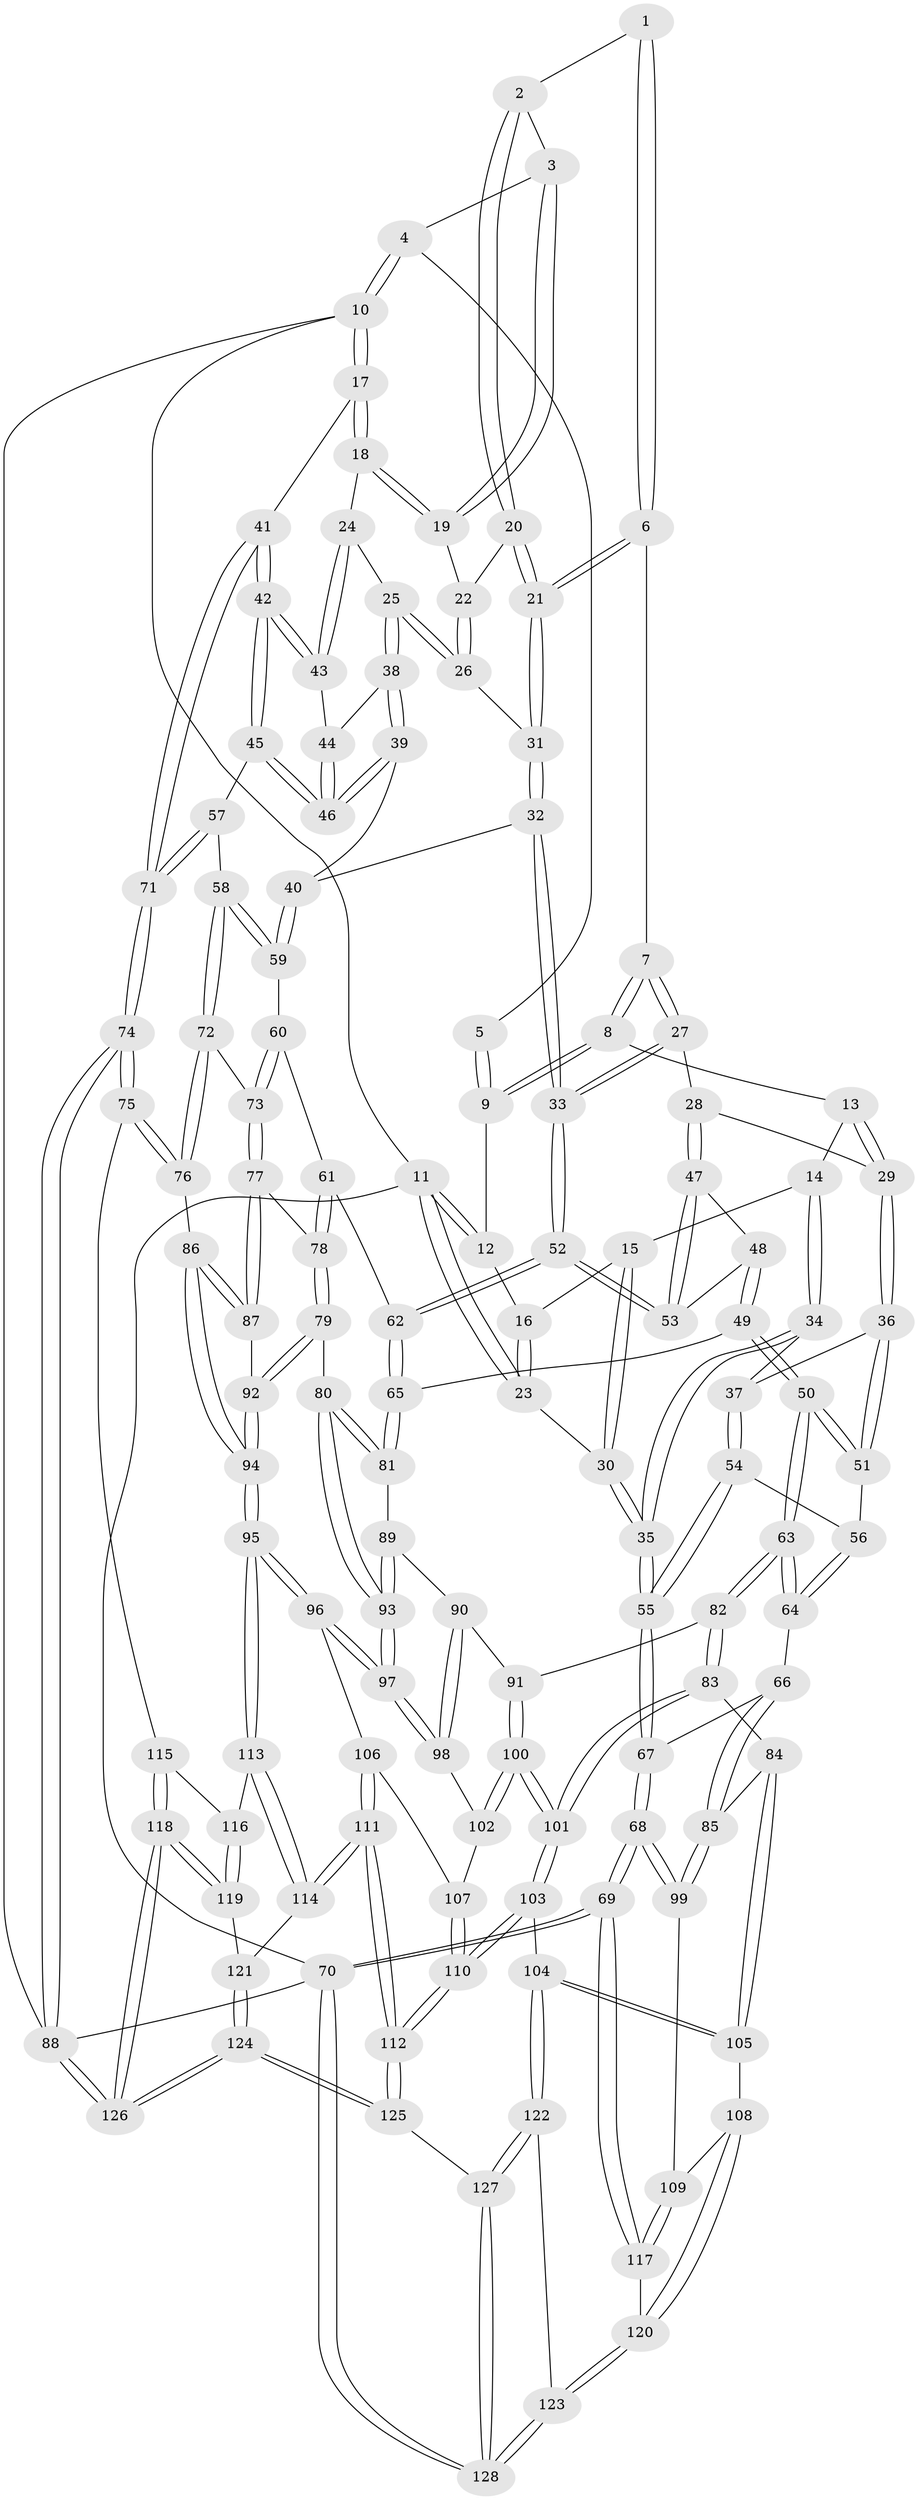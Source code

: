 // Generated by graph-tools (version 1.1) at 2025/27/03/09/25 03:27:17]
// undirected, 128 vertices, 317 edges
graph export_dot {
graph [start="1"]
  node [color=gray90,style=filled];
  1 [pos="+0.6004955539904748+0.08626443546024684"];
  2 [pos="+0.6795469554411535+0.08579297987236953"];
  3 [pos="+0.8198351556488022+0"];
  4 [pos="+0.8399407817023453+0"];
  5 [pos="+0.4996674469677425+0"];
  6 [pos="+0.5450529313713824+0.16998120296916988"];
  7 [pos="+0.4838216743696669+0.1672764378123069"];
  8 [pos="+0.40039197387979125+0.07018189375506843"];
  9 [pos="+0.39571321081684274+0"];
  10 [pos="+1+0"];
  11 [pos="+0+0"];
  12 [pos="+0.12016672454748822+0"];
  13 [pos="+0.33528769560669897+0.13623834994669776"];
  14 [pos="+0.15508846589506511+0.17657417509076617"];
  15 [pos="+0.14397928924869358+0.15167319438173565"];
  16 [pos="+0.12831172488949827+0.10025017270286693"];
  17 [pos="+1+0.1786194827941522"];
  18 [pos="+0.8862418485374378+0.1922823949478828"];
  19 [pos="+0.8378596192348566+0.10831091077729207"];
  20 [pos="+0.6634877576680517+0.1879048350527167"];
  21 [pos="+0.6470358402330729+0.21033056585848067"];
  22 [pos="+0.7664652096947829+0.1627941414947022"];
  23 [pos="+0+0.19539833084994018"];
  24 [pos="+0.8654601877817919+0.2509595280429969"];
  25 [pos="+0.7937848459391689+0.28671126559436494"];
  26 [pos="+0.7689929712369432+0.2701947797609458"];
  27 [pos="+0.46787892142544474+0.284248607081016"];
  28 [pos="+0.3179338039945425+0.31750831880573466"];
  29 [pos="+0.3143102785550534+0.31591069724401555"];
  30 [pos="+0+0.19777504140308602"];
  31 [pos="+0.6546417746819758+0.23718658596712244"];
  32 [pos="+0.6126798490153504+0.3702909169326788"];
  33 [pos="+0.5501777320955327+0.4056595091874507"];
  34 [pos="+0.13611021757609265+0.2664051318254302"];
  35 [pos="+0+0.2019549036766788"];
  36 [pos="+0.1899473215175658+0.3414978799903596"];
  37 [pos="+0.14749247994351997+0.29352080327093916"];
  38 [pos="+0.7793986495214639+0.35519060084622417"];
  39 [pos="+0.7735792981684844+0.3722258427618952"];
  40 [pos="+0.7284018594364645+0.39858486202571786"];
  41 [pos="+1+0.400219359096834"];
  42 [pos="+1+0.3970514066657213"];
  43 [pos="+0.9195601293016638+0.32508593608453235"];
  44 [pos="+0.903382465144151+0.3445399310937994"];
  45 [pos="+0.8698109963635645+0.4452206909652719"];
  46 [pos="+0.8591949102488528+0.42346261690036907"];
  47 [pos="+0.32497485504873075+0.330354769890815"];
  48 [pos="+0.36263986491882755+0.43065821179015656"];
  49 [pos="+0.29949806525314404+0.5560883841067013"];
  50 [pos="+0.25225085223298194+0.5765639558008203"];
  51 [pos="+0.1848810371240223+0.40013457958577003"];
  52 [pos="+0.5420182904945289+0.425466548548446"];
  53 [pos="+0.5004326174434817+0.42272695260466425"];
  54 [pos="+0+0.42420316566933114"];
  55 [pos="+0+0.4445421369211612"];
  56 [pos="+0.06956603849189877+0.45602025930599316"];
  57 [pos="+0.8545856486626107+0.513370052815624"];
  58 [pos="+0.8506193312332236+0.5174694370312679"];
  59 [pos="+0.7466758380869052+0.5045193079647166"];
  60 [pos="+0.7257881280626993+0.5269147027335059"];
  61 [pos="+0.5661066712562852+0.4917148831875032"];
  62 [pos="+0.5421121643042885+0.47565832251667334"];
  63 [pos="+0.24402655975996504+0.5925561097042825"];
  64 [pos="+0.07779909371842705+0.5439041529893689"];
  65 [pos="+0.48178116228352985+0.5602402644861623"];
  66 [pos="+0+0.5766195640017293"];
  67 [pos="+0+0.551390228637374"];
  68 [pos="+0+0.7026362341741457"];
  69 [pos="+0+1"];
  70 [pos="+0+1"];
  71 [pos="+1+0.5587390675758624"];
  72 [pos="+0.8525156860876107+0.5952405696398936"];
  73 [pos="+0.7190715789486372+0.596041725527881"];
  74 [pos="+1+0.8566835313901088"];
  75 [pos="+0.9892422755388274+0.7848421774354296"];
  76 [pos="+0.909963954713136+0.7355097191427913"];
  77 [pos="+0.7116560612987329+0.610546843073627"];
  78 [pos="+0.6629500542397423+0.6378490133489201"];
  79 [pos="+0.6422499377322829+0.6746407526074605"];
  80 [pos="+0.5796291559182719+0.6833768477169222"];
  81 [pos="+0.49002158797011236+0.597973156864947"];
  82 [pos="+0.24214375775496777+0.6067366076643084"];
  83 [pos="+0.19752721207550383+0.6744844397093231"];
  84 [pos="+0.15060207759166439+0.7176597043873113"];
  85 [pos="+0.13610955715244988+0.7240574138826028"];
  86 [pos="+0.8810527544612133+0.7322190230596207"];
  87 [pos="+0.8245358937725704+0.7128340704250617"];
  88 [pos="+1+1"];
  89 [pos="+0.44119196716583214+0.6899046522128037"];
  90 [pos="+0.4166407119281329+0.7141600674192539"];
  91 [pos="+0.3859286010900445+0.7246218465567364"];
  92 [pos="+0.6753015835588146+0.7268899053488037"];
  93 [pos="+0.5493128445179828+0.74026999915057"];
  94 [pos="+0.672574008016085+0.8231854325181236"];
  95 [pos="+0.6639939347027851+0.8442283912270975"];
  96 [pos="+0.5468600771810705+0.798500518731379"];
  97 [pos="+0.5404033380130361+0.7824056912654767"];
  98 [pos="+0.49019001549924035+0.7738142056518664"];
  99 [pos="+0.11602916625334281+0.7418848600547336"];
  100 [pos="+0.3693064140503978+0.8230104755851736"];
  101 [pos="+0.350096125774029+0.8530494130907794"];
  102 [pos="+0.4311497024641865+0.8153622964988471"];
  103 [pos="+0.3436652076876649+0.8790016456474067"];
  104 [pos="+0.26862103802167514+0.8864834176439934"];
  105 [pos="+0.2654469888296479+0.8851165159501673"];
  106 [pos="+0.517903643266263+0.8446455925926463"];
  107 [pos="+0.5020134838018396+0.8485942472437424"];
  108 [pos="+0.1737946579747852+0.8968447821629556"];
  109 [pos="+0.09727648094849187+0.8165003433755182"];
  110 [pos="+0.386010807042804+0.9387356229836928"];
  111 [pos="+0.5498481589500401+0.9574814070842946"];
  112 [pos="+0.4605406545446645+1"];
  113 [pos="+0.6645395155912459+0.8461914127164412"];
  114 [pos="+0.6387399329956378+0.8906628744265123"];
  115 [pos="+0.7599783575618135+0.8702978729683222"];
  116 [pos="+0.6699558583728985+0.8492971038316092"];
  117 [pos="+0.052878427581646896+0.8679278097366765"];
  118 [pos="+0.7878214469646859+1"];
  119 [pos="+0.7196000171173583+0.9403845909737658"];
  120 [pos="+0.14809696077211873+0.9561976834003184"];
  121 [pos="+0.6639767544966623+0.9578679269139058"];
  122 [pos="+0.2352873156425285+0.9632776242561305"];
  123 [pos="+0.14741355008450735+0.9784011935001278"];
  124 [pos="+0.7263073096386352+1"];
  125 [pos="+0.4620172395538763+1"];
  126 [pos="+0.9325535119467876+1"];
  127 [pos="+0.33433981907761934+1"];
  128 [pos="+0+1"];
  1 -- 2;
  1 -- 6;
  1 -- 6;
  2 -- 3;
  2 -- 20;
  2 -- 20;
  3 -- 4;
  3 -- 19;
  3 -- 19;
  4 -- 5;
  4 -- 10;
  4 -- 10;
  5 -- 9;
  5 -- 9;
  6 -- 7;
  6 -- 21;
  6 -- 21;
  7 -- 8;
  7 -- 8;
  7 -- 27;
  7 -- 27;
  8 -- 9;
  8 -- 9;
  8 -- 13;
  9 -- 12;
  10 -- 11;
  10 -- 17;
  10 -- 17;
  10 -- 88;
  11 -- 12;
  11 -- 12;
  11 -- 23;
  11 -- 23;
  11 -- 70;
  12 -- 16;
  13 -- 14;
  13 -- 29;
  13 -- 29;
  14 -- 15;
  14 -- 34;
  14 -- 34;
  15 -- 16;
  15 -- 30;
  15 -- 30;
  16 -- 23;
  16 -- 23;
  17 -- 18;
  17 -- 18;
  17 -- 41;
  18 -- 19;
  18 -- 19;
  18 -- 24;
  19 -- 22;
  20 -- 21;
  20 -- 21;
  20 -- 22;
  21 -- 31;
  21 -- 31;
  22 -- 26;
  22 -- 26;
  23 -- 30;
  24 -- 25;
  24 -- 43;
  24 -- 43;
  25 -- 26;
  25 -- 26;
  25 -- 38;
  25 -- 38;
  26 -- 31;
  27 -- 28;
  27 -- 33;
  27 -- 33;
  28 -- 29;
  28 -- 47;
  28 -- 47;
  29 -- 36;
  29 -- 36;
  30 -- 35;
  30 -- 35;
  31 -- 32;
  31 -- 32;
  32 -- 33;
  32 -- 33;
  32 -- 40;
  33 -- 52;
  33 -- 52;
  34 -- 35;
  34 -- 35;
  34 -- 37;
  35 -- 55;
  35 -- 55;
  36 -- 37;
  36 -- 51;
  36 -- 51;
  37 -- 54;
  37 -- 54;
  38 -- 39;
  38 -- 39;
  38 -- 44;
  39 -- 40;
  39 -- 46;
  39 -- 46;
  40 -- 59;
  40 -- 59;
  41 -- 42;
  41 -- 42;
  41 -- 71;
  41 -- 71;
  42 -- 43;
  42 -- 43;
  42 -- 45;
  42 -- 45;
  43 -- 44;
  44 -- 46;
  44 -- 46;
  45 -- 46;
  45 -- 46;
  45 -- 57;
  47 -- 48;
  47 -- 53;
  47 -- 53;
  48 -- 49;
  48 -- 49;
  48 -- 53;
  49 -- 50;
  49 -- 50;
  49 -- 65;
  50 -- 51;
  50 -- 51;
  50 -- 63;
  50 -- 63;
  51 -- 56;
  52 -- 53;
  52 -- 53;
  52 -- 62;
  52 -- 62;
  54 -- 55;
  54 -- 55;
  54 -- 56;
  55 -- 67;
  55 -- 67;
  56 -- 64;
  56 -- 64;
  57 -- 58;
  57 -- 71;
  57 -- 71;
  58 -- 59;
  58 -- 59;
  58 -- 72;
  58 -- 72;
  59 -- 60;
  60 -- 61;
  60 -- 73;
  60 -- 73;
  61 -- 62;
  61 -- 78;
  61 -- 78;
  62 -- 65;
  62 -- 65;
  63 -- 64;
  63 -- 64;
  63 -- 82;
  63 -- 82;
  64 -- 66;
  65 -- 81;
  65 -- 81;
  66 -- 67;
  66 -- 85;
  66 -- 85;
  67 -- 68;
  67 -- 68;
  68 -- 69;
  68 -- 69;
  68 -- 99;
  68 -- 99;
  69 -- 70;
  69 -- 70;
  69 -- 117;
  69 -- 117;
  70 -- 128;
  70 -- 128;
  70 -- 88;
  71 -- 74;
  71 -- 74;
  72 -- 73;
  72 -- 76;
  72 -- 76;
  73 -- 77;
  73 -- 77;
  74 -- 75;
  74 -- 75;
  74 -- 88;
  74 -- 88;
  75 -- 76;
  75 -- 76;
  75 -- 115;
  76 -- 86;
  77 -- 78;
  77 -- 87;
  77 -- 87;
  78 -- 79;
  78 -- 79;
  79 -- 80;
  79 -- 92;
  79 -- 92;
  80 -- 81;
  80 -- 81;
  80 -- 93;
  80 -- 93;
  81 -- 89;
  82 -- 83;
  82 -- 83;
  82 -- 91;
  83 -- 84;
  83 -- 101;
  83 -- 101;
  84 -- 85;
  84 -- 105;
  84 -- 105;
  85 -- 99;
  85 -- 99;
  86 -- 87;
  86 -- 87;
  86 -- 94;
  86 -- 94;
  87 -- 92;
  88 -- 126;
  88 -- 126;
  89 -- 90;
  89 -- 93;
  89 -- 93;
  90 -- 91;
  90 -- 98;
  90 -- 98;
  91 -- 100;
  91 -- 100;
  92 -- 94;
  92 -- 94;
  93 -- 97;
  93 -- 97;
  94 -- 95;
  94 -- 95;
  95 -- 96;
  95 -- 96;
  95 -- 113;
  95 -- 113;
  96 -- 97;
  96 -- 97;
  96 -- 106;
  97 -- 98;
  97 -- 98;
  98 -- 102;
  99 -- 109;
  100 -- 101;
  100 -- 101;
  100 -- 102;
  100 -- 102;
  101 -- 103;
  101 -- 103;
  102 -- 107;
  103 -- 104;
  103 -- 110;
  103 -- 110;
  104 -- 105;
  104 -- 105;
  104 -- 122;
  104 -- 122;
  105 -- 108;
  106 -- 107;
  106 -- 111;
  106 -- 111;
  107 -- 110;
  107 -- 110;
  108 -- 109;
  108 -- 120;
  108 -- 120;
  109 -- 117;
  109 -- 117;
  110 -- 112;
  110 -- 112;
  111 -- 112;
  111 -- 112;
  111 -- 114;
  111 -- 114;
  112 -- 125;
  112 -- 125;
  113 -- 114;
  113 -- 114;
  113 -- 116;
  114 -- 121;
  115 -- 116;
  115 -- 118;
  115 -- 118;
  116 -- 119;
  116 -- 119;
  117 -- 120;
  118 -- 119;
  118 -- 119;
  118 -- 126;
  118 -- 126;
  119 -- 121;
  120 -- 123;
  120 -- 123;
  121 -- 124;
  121 -- 124;
  122 -- 123;
  122 -- 127;
  122 -- 127;
  123 -- 128;
  123 -- 128;
  124 -- 125;
  124 -- 125;
  124 -- 126;
  124 -- 126;
  125 -- 127;
  127 -- 128;
  127 -- 128;
}
